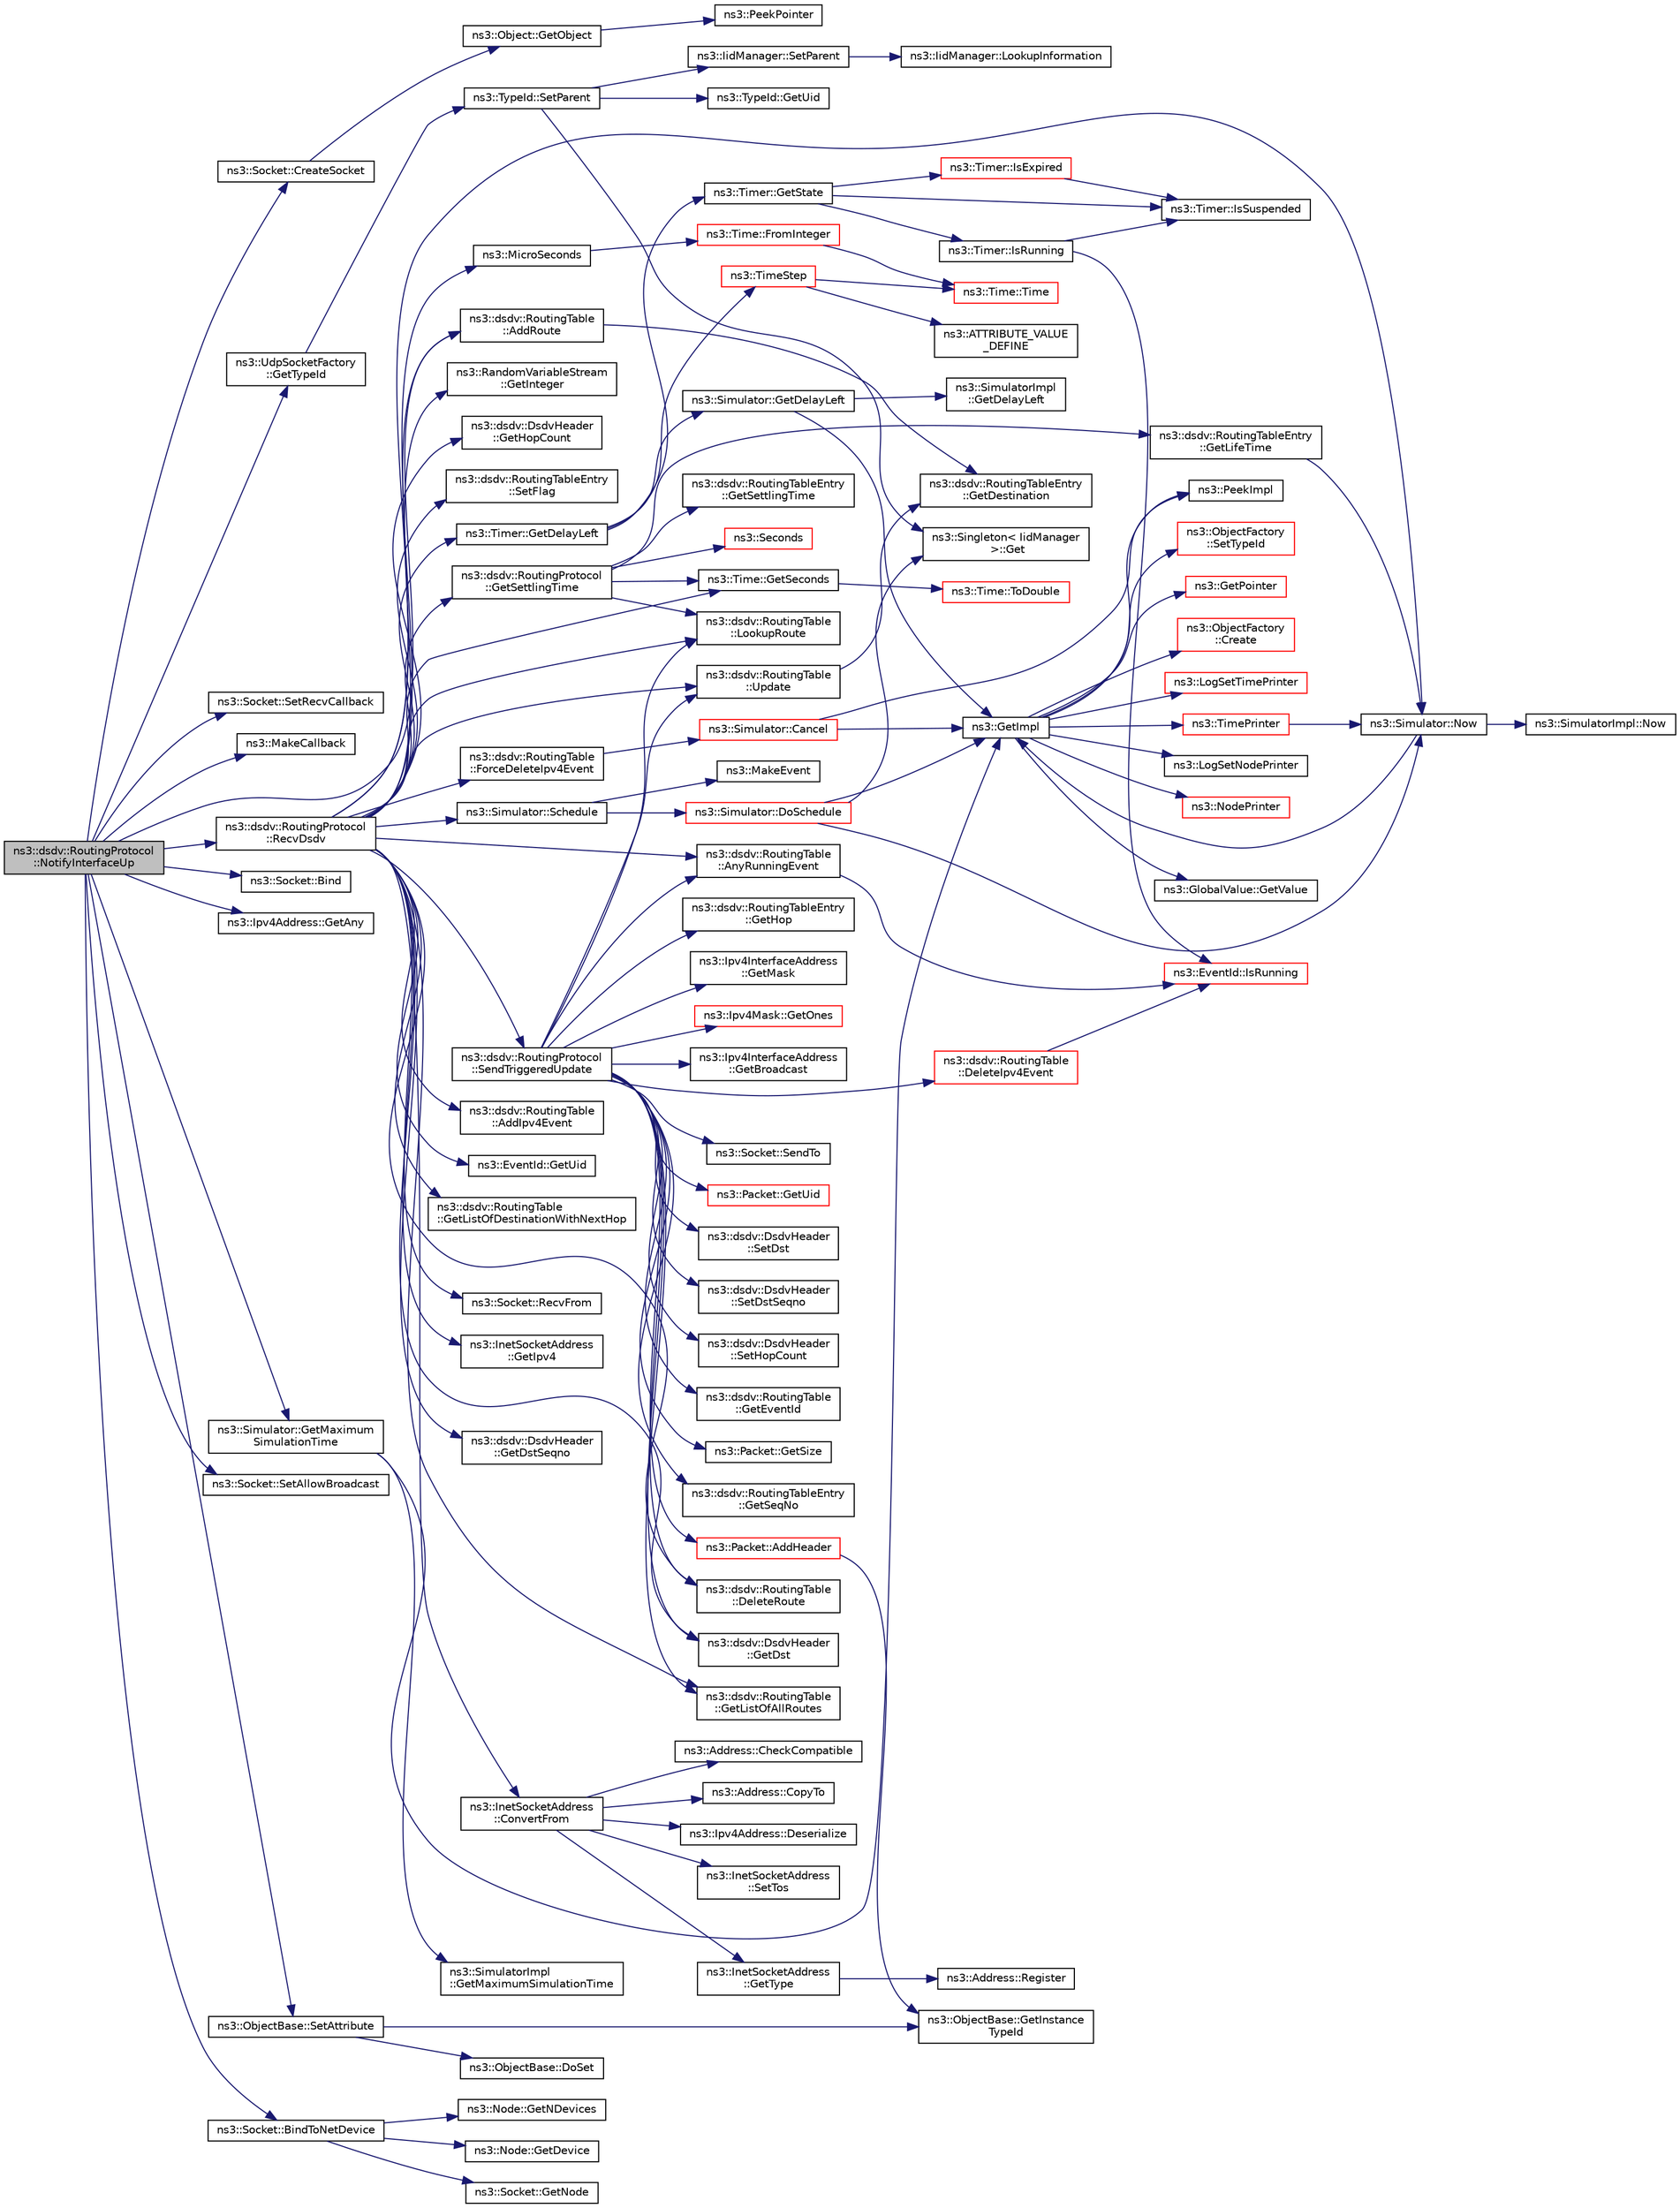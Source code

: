 digraph "ns3::dsdv::RoutingProtocol::NotifyInterfaceUp"
{
  edge [fontname="Helvetica",fontsize="10",labelfontname="Helvetica",labelfontsize="10"];
  node [fontname="Helvetica",fontsize="10",shape=record];
  rankdir="LR";
  Node1 [label="ns3::dsdv::RoutingProtocol\l::NotifyInterfaceUp",height=0.2,width=0.4,color="black", fillcolor="grey75", style="filled", fontcolor="black"];
  Node1 -> Node2 [color="midnightblue",fontsize="10",style="solid"];
  Node2 [label="ns3::Socket::CreateSocket",height=0.2,width=0.4,color="black", fillcolor="white", style="filled",URL="$d9/df2/classns3_1_1Socket.html#ad448a62bb50ad3dbac59c879a885a8d2"];
  Node2 -> Node3 [color="midnightblue",fontsize="10",style="solid"];
  Node3 [label="ns3::Object::GetObject",height=0.2,width=0.4,color="black", fillcolor="white", style="filled",URL="$d9/d77/classns3_1_1Object.html#a13e18c00017096c8381eb651d5bd0783"];
  Node3 -> Node4 [color="midnightblue",fontsize="10",style="solid"];
  Node4 [label="ns3::PeekPointer",height=0.2,width=0.4,color="black", fillcolor="white", style="filled",URL="$d7/d2e/namespacens3.html#af2a7557fe9afdd98d8f6f8f6e412cf5a"];
  Node1 -> Node5 [color="midnightblue",fontsize="10",style="solid"];
  Node5 [label="ns3::UdpSocketFactory\l::GetTypeId",height=0.2,width=0.4,color="black", fillcolor="white", style="filled",URL="$d4/d5a/classns3_1_1UdpSocketFactory.html#ad5b47e944de8861e3dc2b6de1ccbdf5b",tooltip="Get the type ID. "];
  Node5 -> Node6 [color="midnightblue",fontsize="10",style="solid"];
  Node6 [label="ns3::TypeId::SetParent",height=0.2,width=0.4,color="black", fillcolor="white", style="filled",URL="$d6/d11/classns3_1_1TypeId.html#abaaca67ab7d2471067e7c275df0f7309"];
  Node6 -> Node7 [color="midnightblue",fontsize="10",style="solid"];
  Node7 [label="ns3::TypeId::GetUid",height=0.2,width=0.4,color="black", fillcolor="white", style="filled",URL="$d6/d11/classns3_1_1TypeId.html#acd3e41de6340d06299f4fd63e2ed8da0"];
  Node6 -> Node8 [color="midnightblue",fontsize="10",style="solid"];
  Node8 [label="ns3::Singleton\< IidManager\l \>::Get",height=0.2,width=0.4,color="black", fillcolor="white", style="filled",URL="$d8/d77/classns3_1_1Singleton.html#a80a2cd3c25a27ea72add7a9f7a141ffa"];
  Node6 -> Node9 [color="midnightblue",fontsize="10",style="solid"];
  Node9 [label="ns3::IidManager::SetParent",height=0.2,width=0.4,color="black", fillcolor="white", style="filled",URL="$d4/d1c/classns3_1_1IidManager.html#a4042931260554c907699367b6811426f"];
  Node9 -> Node10 [color="midnightblue",fontsize="10",style="solid"];
  Node10 [label="ns3::IidManager::LookupInformation",height=0.2,width=0.4,color="black", fillcolor="white", style="filled",URL="$d4/d1c/classns3_1_1IidManager.html#a6b1f4ba2815dba27a377e8a8db2384cf"];
  Node1 -> Node11 [color="midnightblue",fontsize="10",style="solid"];
  Node11 [label="ns3::Socket::SetRecvCallback",height=0.2,width=0.4,color="black", fillcolor="white", style="filled",URL="$d9/df2/classns3_1_1Socket.html#a243f7835ef1a85f9270fd3577e3a40da",tooltip="Notify application when new data is available to be read. "];
  Node1 -> Node12 [color="midnightblue",fontsize="10",style="solid"];
  Node12 [label="ns3::MakeCallback",height=0.2,width=0.4,color="black", fillcolor="white", style="filled",URL="$dd/de0/group__makecallbackmemptr.html#ga9376283685aa99d204048d6a4b7610a4"];
  Node1 -> Node13 [color="midnightblue",fontsize="10",style="solid"];
  Node13 [label="ns3::dsdv::RoutingProtocol\l::RecvDsdv",height=0.2,width=0.4,color="black", fillcolor="white", style="filled",URL="$de/dca/classns3_1_1dsdv_1_1RoutingProtocol.html#ad27475d64bfd478b57d73f3cc08d4c99",tooltip="Receive and process dsdv control packet. "];
  Node13 -> Node14 [color="midnightblue",fontsize="10",style="solid"];
  Node14 [label="ns3::Socket::RecvFrom",height=0.2,width=0.4,color="black", fillcolor="white", style="filled",URL="$d9/df2/classns3_1_1Socket.html#af22378d7af9a2745a9eada20210da215",tooltip="Read a single packet from the socket and retrieve the sender address. "];
  Node13 -> Node15 [color="midnightblue",fontsize="10",style="solid"];
  Node15 [label="ns3::InetSocketAddress\l::ConvertFrom",height=0.2,width=0.4,color="black", fillcolor="white", style="filled",URL="$d0/dfc/classns3_1_1InetSocketAddress.html#ade776b1109e7b9a7be0b22ced49931e3",tooltip="Returns an InetSocketAddress which corresponds to the input Address. "];
  Node15 -> Node16 [color="midnightblue",fontsize="10",style="solid"];
  Node16 [label="ns3::Address::CheckCompatible",height=0.2,width=0.4,color="black", fillcolor="white", style="filled",URL="$d2/d5f/classns3_1_1Address.html#a38688466338cf075e21fe45f7207c51f"];
  Node15 -> Node17 [color="midnightblue",fontsize="10",style="solid"];
  Node17 [label="ns3::InetSocketAddress\l::GetType",height=0.2,width=0.4,color="black", fillcolor="white", style="filled",URL="$d0/dfc/classns3_1_1InetSocketAddress.html#ae194de8f5f1884e3b755179891d20bba",tooltip="Get the underlying address type (automatically assigned). "];
  Node17 -> Node18 [color="midnightblue",fontsize="10",style="solid"];
  Node18 [label="ns3::Address::Register",height=0.2,width=0.4,color="black", fillcolor="white", style="filled",URL="$d2/d5f/classns3_1_1Address.html#a75d239c79bb3c39d64a8db4f2d3d9b20"];
  Node15 -> Node19 [color="midnightblue",fontsize="10",style="solid"];
  Node19 [label="ns3::Address::CopyTo",height=0.2,width=0.4,color="black", fillcolor="white", style="filled",URL="$d2/d5f/classns3_1_1Address.html#a6d2f5089f145dc5ce1e20abc263d511d",tooltip="Copy the address bytes into a buffer. "];
  Node15 -> Node20 [color="midnightblue",fontsize="10",style="solid"];
  Node20 [label="ns3::Ipv4Address::Deserialize",height=0.2,width=0.4,color="black", fillcolor="white", style="filled",URL="$de/d55/classns3_1_1Ipv4Address.html#ac6e205258d95465ce51c148e51590760"];
  Node15 -> Node21 [color="midnightblue",fontsize="10",style="solid"];
  Node21 [label="ns3::InetSocketAddress\l::SetTos",height=0.2,width=0.4,color="black", fillcolor="white", style="filled",URL="$d0/dfc/classns3_1_1InetSocketAddress.html#a574001030dfb21d2963b2b4da081889d"];
  Node13 -> Node22 [color="midnightblue",fontsize="10",style="solid"];
  Node22 [label="ns3::InetSocketAddress\l::GetIpv4",height=0.2,width=0.4,color="black", fillcolor="white", style="filled",URL="$d0/dfc/classns3_1_1InetSocketAddress.html#a925d5288448467062884ce0363a63658"];
  Node13 -> Node23 [color="midnightblue",fontsize="10",style="solid"];
  Node23 [label="ns3::dsdv::DsdvHeader\l::GetDst",height=0.2,width=0.4,color="black", fillcolor="white", style="filled",URL="$d0/db8/classns3_1_1dsdv_1_1DsdvHeader.html#a0ba8cf6810af97ac09fdacb8843d338e"];
  Node13 -> Node24 [color="midnightblue",fontsize="10",style="solid"];
  Node24 [label="ns3::dsdv::DsdvHeader\l::GetDstSeqno",height=0.2,width=0.4,color="black", fillcolor="white", style="filled",URL="$d0/db8/classns3_1_1dsdv_1_1DsdvHeader.html#a0c31097c5f1900c0f65e32f8a1821d10"];
  Node13 -> Node25 [color="midnightblue",fontsize="10",style="solid"];
  Node25 [label="ns3::Timer::GetDelayLeft",height=0.2,width=0.4,color="black", fillcolor="white", style="filled",URL="$d0/d3e/classns3_1_1Timer.html#a0dc288dd3de21a524d088fc8a5a14a73"];
  Node25 -> Node26 [color="midnightblue",fontsize="10",style="solid"];
  Node26 [label="ns3::Timer::GetState",height=0.2,width=0.4,color="black", fillcolor="white", style="filled",URL="$d0/d3e/classns3_1_1Timer.html#ad8dbc96d811f55126b76de228d260eab"];
  Node26 -> Node27 [color="midnightblue",fontsize="10",style="solid"];
  Node27 [label="ns3::Timer::IsRunning",height=0.2,width=0.4,color="black", fillcolor="white", style="filled",URL="$d0/d3e/classns3_1_1Timer.html#addbc6c740f21ddeb6ad358557962b24c"];
  Node27 -> Node28 [color="midnightblue",fontsize="10",style="solid"];
  Node28 [label="ns3::Timer::IsSuspended",height=0.2,width=0.4,color="black", fillcolor="white", style="filled",URL="$d0/d3e/classns3_1_1Timer.html#a6eaea57766ec5e85023264fe2fb69066"];
  Node27 -> Node29 [color="midnightblue",fontsize="10",style="solid"];
  Node29 [label="ns3::EventId::IsRunning",height=0.2,width=0.4,color="red", fillcolor="white", style="filled",URL="$d1/df8/classns3_1_1EventId.html#aabf8476d1a080c199ea0c6aa9ccea372"];
  Node26 -> Node30 [color="midnightblue",fontsize="10",style="solid"];
  Node30 [label="ns3::Timer::IsExpired",height=0.2,width=0.4,color="red", fillcolor="white", style="filled",URL="$d0/d3e/classns3_1_1Timer.html#ab1de3f9236e67c0d83c061c19c607c6c"];
  Node30 -> Node28 [color="midnightblue",fontsize="10",style="solid"];
  Node26 -> Node28 [color="midnightblue",fontsize="10",style="solid"];
  Node25 -> Node31 [color="midnightblue",fontsize="10",style="solid"];
  Node31 [label="ns3::Simulator::GetDelayLeft",height=0.2,width=0.4,color="black", fillcolor="white", style="filled",URL="$d7/deb/classns3_1_1Simulator.html#af2c7b4285454aa5062bd2df2bb7a7ab9"];
  Node31 -> Node32 [color="midnightblue",fontsize="10",style="solid"];
  Node32 [label="ns3::GetImpl",height=0.2,width=0.4,color="black", fillcolor="white", style="filled",URL="$d4/d8b/group__simulator.html#ga42eb4eddad41528d4d99794a3dae3fd0",tooltip="Get the SimulatorImpl singleton. "];
  Node32 -> Node33 [color="midnightblue",fontsize="10",style="solid"];
  Node33 [label="ns3::PeekImpl",height=0.2,width=0.4,color="black", fillcolor="white", style="filled",URL="$d4/d8b/group__simulator.html#ga233c5c38de117e4e4a5a9cd168694792",tooltip="Get the static SimulatorImpl instance. "];
  Node32 -> Node34 [color="midnightblue",fontsize="10",style="solid"];
  Node34 [label="ns3::GlobalValue::GetValue",height=0.2,width=0.4,color="black", fillcolor="white", style="filled",URL="$dc/d02/classns3_1_1GlobalValue.html#aa33773cb952ba3c285a03ae2c4769b84"];
  Node32 -> Node35 [color="midnightblue",fontsize="10",style="solid"];
  Node35 [label="ns3::ObjectFactory\l::SetTypeId",height=0.2,width=0.4,color="red", fillcolor="white", style="filled",URL="$d5/d0d/classns3_1_1ObjectFactory.html#a77dcd099064038a1eb7a6b8251229ec3"];
  Node32 -> Node36 [color="midnightblue",fontsize="10",style="solid"];
  Node36 [label="ns3::GetPointer",height=0.2,width=0.4,color="red", fillcolor="white", style="filled",URL="$d7/d2e/namespacens3.html#ab4e173cdfd43d17c1a40d5348510a670"];
  Node32 -> Node37 [color="midnightblue",fontsize="10",style="solid"];
  Node37 [label="ns3::ObjectFactory\l::Create",height=0.2,width=0.4,color="red", fillcolor="white", style="filled",URL="$d5/d0d/classns3_1_1ObjectFactory.html#a18152e93f0a6fe184ed7300cb31e9896"];
  Node32 -> Node38 [color="midnightblue",fontsize="10",style="solid"];
  Node38 [label="ns3::LogSetTimePrinter",height=0.2,width=0.4,color="red", fillcolor="white", style="filled",URL="$d7/d2e/namespacens3.html#acf6a1749b3febc5a6a5b2b8620138d80"];
  Node32 -> Node39 [color="midnightblue",fontsize="10",style="solid"];
  Node39 [label="ns3::TimePrinter",height=0.2,width=0.4,color="red", fillcolor="white", style="filled",URL="$d8/dff/group__logging.html#gaaad3642e8247a056cd83001d805b0812"];
  Node39 -> Node40 [color="midnightblue",fontsize="10",style="solid"];
  Node40 [label="ns3::Simulator::Now",height=0.2,width=0.4,color="black", fillcolor="white", style="filled",URL="$d7/deb/classns3_1_1Simulator.html#ac3178fa975b419f7875e7105be122800"];
  Node40 -> Node32 [color="midnightblue",fontsize="10",style="solid"];
  Node40 -> Node41 [color="midnightblue",fontsize="10",style="solid"];
  Node41 [label="ns3::SimulatorImpl::Now",height=0.2,width=0.4,color="black", fillcolor="white", style="filled",URL="$d2/d19/classns3_1_1SimulatorImpl.html#aa516c50060846adc6fd316e83ef0797c"];
  Node32 -> Node42 [color="midnightblue",fontsize="10",style="solid"];
  Node42 [label="ns3::LogSetNodePrinter",height=0.2,width=0.4,color="black", fillcolor="white", style="filled",URL="$d7/d2e/namespacens3.html#aa6e659ca357c8309352fa0f146793810"];
  Node32 -> Node43 [color="midnightblue",fontsize="10",style="solid"];
  Node43 [label="ns3::NodePrinter",height=0.2,width=0.4,color="red", fillcolor="white", style="filled",URL="$d8/dff/group__logging.html#gaaffbf70ff3766cd62b8bbd9b140d2a1b"];
  Node31 -> Node44 [color="midnightblue",fontsize="10",style="solid"];
  Node44 [label="ns3::SimulatorImpl\l::GetDelayLeft",height=0.2,width=0.4,color="black", fillcolor="white", style="filled",URL="$d2/d19/classns3_1_1SimulatorImpl.html#a0a8e0885c0f98fa3e07ede4bcc79dccb"];
  Node25 -> Node45 [color="midnightblue",fontsize="10",style="solid"];
  Node45 [label="ns3::TimeStep",height=0.2,width=0.4,color="red", fillcolor="white", style="filled",URL="$d9/d7d/group__time.html#ga464a3c1cbb458c6c3ed3bd5ce9506758"];
  Node45 -> Node46 [color="midnightblue",fontsize="10",style="solid"];
  Node46 [label="ns3::Time::Time",height=0.2,width=0.4,color="red", fillcolor="white", style="filled",URL="$dc/d04/classns3_1_1Time.html#a8a39dc1b8cbbd7fe6d940e492d1b925e"];
  Node45 -> Node47 [color="midnightblue",fontsize="10",style="solid"];
  Node47 [label="ns3::ATTRIBUTE_VALUE\l_DEFINE",height=0.2,width=0.4,color="black", fillcolor="white", style="filled",URL="$d7/d2e/namespacens3.html#acf005ec304ea27ef04c9bb0aacf3eda3"];
  Node13 -> Node48 [color="midnightblue",fontsize="10",style="solid"];
  Node48 [label="ns3::dsdv::DsdvHeader\l::GetHopCount",height=0.2,width=0.4,color="black", fillcolor="white", style="filled",URL="$d0/db8/classns3_1_1dsdv_1_1DsdvHeader.html#a11f71dab9077edb26e02659b3a4d9a71"];
  Node13 -> Node49 [color="midnightblue",fontsize="10",style="solid"];
  Node49 [label="ns3::dsdv::RoutingTable\l::LookupRoute",height=0.2,width=0.4,color="black", fillcolor="white", style="filled",URL="$da/dc7/classns3_1_1dsdv_1_1RoutingTable.html#a0bfb9dc677f02bd740973865e38df763"];
  Node13 -> Node40 [color="midnightblue",fontsize="10",style="solid"];
  Node13 -> Node50 [color="midnightblue",fontsize="10",style="solid"];
  Node50 [label="ns3::dsdv::RoutingTableEntry\l::SetFlag",height=0.2,width=0.4,color="black", fillcolor="white", style="filled",URL="$d0/d36/classns3_1_1dsdv_1_1RoutingTableEntry.html#ad928b4811bfa2793179db897ebb8293f"];
  Node13 -> Node51 [color="midnightblue",fontsize="10",style="solid"];
  Node51 [label="ns3::dsdv::RoutingTable\l::AddRoute",height=0.2,width=0.4,color="black", fillcolor="white", style="filled",URL="$da/dc7/classns3_1_1dsdv_1_1RoutingTable.html#a4eed9bac83e90f1db01e414892e10b9b"];
  Node51 -> Node52 [color="midnightblue",fontsize="10",style="solid"];
  Node52 [label="ns3::dsdv::RoutingTableEntry\l::GetDestination",height=0.2,width=0.4,color="black", fillcolor="white", style="filled",URL="$d0/d36/classns3_1_1dsdv_1_1RoutingTableEntry.html#accce1ae13754a9cfca9be827eb33e113"];
  Node13 -> Node53 [color="midnightblue",fontsize="10",style="solid"];
  Node53 [label="ns3::dsdv::RoutingTable\l::GetListOfAllRoutes",height=0.2,width=0.4,color="black", fillcolor="white", style="filled",URL="$da/dc7/classns3_1_1dsdv_1_1RoutingTable.html#af980697df819d8a00ee8782c705e3dac"];
  Node13 -> Node54 [color="midnightblue",fontsize="10",style="solid"];
  Node54 [label="ns3::dsdv::RoutingTable\l::ForceDeleteIpv4Event",height=0.2,width=0.4,color="black", fillcolor="white", style="filled",URL="$da/dc7/classns3_1_1dsdv_1_1RoutingTable.html#a39f4b7725caafbc6cd9f7c5821470d51"];
  Node54 -> Node55 [color="midnightblue",fontsize="10",style="solid"];
  Node55 [label="ns3::Simulator::Cancel",height=0.2,width=0.4,color="red", fillcolor="white", style="filled",URL="$d7/deb/classns3_1_1Simulator.html#a1b903a62d6117ef28f7ba3c6500689bf"];
  Node55 -> Node33 [color="midnightblue",fontsize="10",style="solid"];
  Node55 -> Node32 [color="midnightblue",fontsize="10",style="solid"];
  Node13 -> Node56 [color="midnightblue",fontsize="10",style="solid"];
  Node56 [label="ns3::dsdv::RoutingProtocol\l::GetSettlingTime",height=0.2,width=0.4,color="black", fillcolor="white", style="filled",URL="$de/dca/classns3_1_1dsdv_1_1RoutingProtocol.html#a83244927636fd12b775ebdbe0b334e68"];
  Node56 -> Node49 [color="midnightblue",fontsize="10",style="solid"];
  Node56 -> Node57 [color="midnightblue",fontsize="10",style="solid"];
  Node57 [label="ns3::dsdv::RoutingTableEntry\l::GetSettlingTime",height=0.2,width=0.4,color="black", fillcolor="white", style="filled",URL="$d0/d36/classns3_1_1dsdv_1_1RoutingTableEntry.html#a9c26e4516fd84e5f6f5c6c9e7a1b8dba"];
  Node56 -> Node58 [color="midnightblue",fontsize="10",style="solid"];
  Node58 [label="ns3::Seconds",height=0.2,width=0.4,color="red", fillcolor="white", style="filled",URL="$d1/dec/group__timecivil.html#ga33c34b816f8ff6628e33d5c8e9713b9e"];
  Node56 -> Node59 [color="midnightblue",fontsize="10",style="solid"];
  Node59 [label="ns3::Time::GetSeconds",height=0.2,width=0.4,color="black", fillcolor="white", style="filled",URL="$dc/d04/classns3_1_1Time.html#a8f20d5c3b0902d7b4320982f340b57c8"];
  Node59 -> Node60 [color="midnightblue",fontsize="10",style="solid"];
  Node60 [label="ns3::Time::ToDouble",height=0.2,width=0.4,color="red", fillcolor="white", style="filled",URL="$dc/d04/classns3_1_1Time.html#a5fc320666cc3f9b379e64e9263e332b3"];
  Node56 -> Node61 [color="midnightblue",fontsize="10",style="solid"];
  Node61 [label="ns3::dsdv::RoutingTableEntry\l::GetLifeTime",height=0.2,width=0.4,color="black", fillcolor="white", style="filled",URL="$d0/d36/classns3_1_1dsdv_1_1RoutingTableEntry.html#a0053dda05f804f6996740983d7f88c1c"];
  Node61 -> Node40 [color="midnightblue",fontsize="10",style="solid"];
  Node13 -> Node59 [color="midnightblue",fontsize="10",style="solid"];
  Node13 -> Node62 [color="midnightblue",fontsize="10",style="solid"];
  Node62 [label="ns3::Simulator::Schedule",height=0.2,width=0.4,color="black", fillcolor="white", style="filled",URL="$d7/deb/classns3_1_1Simulator.html#a671882c894a08af4a5e91181bf1eec13"];
  Node62 -> Node63 [color="midnightblue",fontsize="10",style="solid"];
  Node63 [label="ns3::Simulator::DoSchedule",height=0.2,width=0.4,color="red", fillcolor="white", style="filled",URL="$d7/deb/classns3_1_1Simulator.html#a47af23973938819bdc89cb2807e09ed5"];
  Node63 -> Node8 [color="midnightblue",fontsize="10",style="solid"];
  Node63 -> Node40 [color="midnightblue",fontsize="10",style="solid"];
  Node63 -> Node32 [color="midnightblue",fontsize="10",style="solid"];
  Node62 -> Node64 [color="midnightblue",fontsize="10",style="solid"];
  Node64 [label="ns3::MakeEvent",height=0.2,width=0.4,color="black", fillcolor="white", style="filled",URL="$d0/dac/group__makeeventfnptr.html#ga289a28a2497c18a9bd299e5e2014094b"];
  Node13 -> Node65 [color="midnightblue",fontsize="10",style="solid"];
  Node65 [label="ns3::dsdv::RoutingProtocol\l::SendTriggeredUpdate",height=0.2,width=0.4,color="black", fillcolor="white", style="filled",URL="$de/dca/classns3_1_1dsdv_1_1RoutingProtocol.html#adc414310ddaa5e69520a176c0dac59cc",tooltip="Sends trigger update from a node. "];
  Node65 -> Node53 [color="midnightblue",fontsize="10",style="solid"];
  Node65 -> Node66 [color="midnightblue",fontsize="10",style="solid"];
  Node66 [label="ns3::dsdv::RoutingTable\l::AnyRunningEvent",height=0.2,width=0.4,color="black", fillcolor="white", style="filled",URL="$da/dc7/classns3_1_1dsdv_1_1RoutingTable.html#acb9f117332351347f8345d4591991e6b"];
  Node66 -> Node29 [color="midnightblue",fontsize="10",style="solid"];
  Node65 -> Node67 [color="midnightblue",fontsize="10",style="solid"];
  Node67 [label="ns3::dsdv::DsdvHeader\l::SetDst",height=0.2,width=0.4,color="black", fillcolor="white", style="filled",URL="$d0/db8/classns3_1_1dsdv_1_1DsdvHeader.html#a9b3daa1198d56f18b726e588172ed15f"];
  Node65 -> Node68 [color="midnightblue",fontsize="10",style="solid"];
  Node68 [label="ns3::dsdv::DsdvHeader\l::SetDstSeqno",height=0.2,width=0.4,color="black", fillcolor="white", style="filled",URL="$d0/db8/classns3_1_1dsdv_1_1DsdvHeader.html#a4ecf1fa5470fffe81c0195f9b9035b65"];
  Node65 -> Node69 [color="midnightblue",fontsize="10",style="solid"];
  Node69 [label="ns3::dsdv::DsdvHeader\l::SetHopCount",height=0.2,width=0.4,color="black", fillcolor="white", style="filled",URL="$d0/db8/classns3_1_1dsdv_1_1DsdvHeader.html#ada53aa7a633210373629dfba2a484456"];
  Node65 -> Node70 [color="midnightblue",fontsize="10",style="solid"];
  Node70 [label="ns3::dsdv::RoutingTable\l::DeleteIpv4Event",height=0.2,width=0.4,color="red", fillcolor="white", style="filled",URL="$da/dc7/classns3_1_1dsdv_1_1RoutingTable.html#a64caf377cd234d84f77215885d8b1967"];
  Node70 -> Node29 [color="midnightblue",fontsize="10",style="solid"];
  Node65 -> Node71 [color="midnightblue",fontsize="10",style="solid"];
  Node71 [label="ns3::dsdv::RoutingTable\l::Update",height=0.2,width=0.4,color="black", fillcolor="white", style="filled",URL="$da/dc7/classns3_1_1dsdv_1_1RoutingTable.html#a651762730975f809c720313b1332cb99"];
  Node71 -> Node52 [color="midnightblue",fontsize="10",style="solid"];
  Node65 -> Node72 [color="midnightblue",fontsize="10",style="solid"];
  Node72 [label="ns3::Packet::AddHeader",height=0.2,width=0.4,color="red", fillcolor="white", style="filled",URL="$dd/d7a/classns3_1_1Packet.html#a465108c595a0bc592095cbcab1832ed8",tooltip="Add header to this packet. "];
  Node72 -> Node73 [color="midnightblue",fontsize="10",style="solid"];
  Node73 [label="ns3::ObjectBase::GetInstance\lTypeId",height=0.2,width=0.4,color="black", fillcolor="white", style="filled",URL="$d2/dac/classns3_1_1ObjectBase.html#abe5b43a6f5b99a92a4c3122db31f06fb"];
  Node65 -> Node74 [color="midnightblue",fontsize="10",style="solid"];
  Node74 [label="ns3::dsdv::RoutingTable\l::DeleteRoute",height=0.2,width=0.4,color="black", fillcolor="white", style="filled",URL="$da/dc7/classns3_1_1dsdv_1_1RoutingTable.html#a384f271a1393c513c4ae7ba4476c3e08"];
  Node65 -> Node75 [color="midnightblue",fontsize="10",style="solid"];
  Node75 [label="ns3::dsdv::RoutingTable\l::GetEventId",height=0.2,width=0.4,color="black", fillcolor="white", style="filled",URL="$da/dc7/classns3_1_1dsdv_1_1RoutingTable.html#aa7d334052c89ba061285d2a207a12cfe"];
  Node65 -> Node76 [color="midnightblue",fontsize="10",style="solid"];
  Node76 [label="ns3::Packet::GetSize",height=0.2,width=0.4,color="black", fillcolor="white", style="filled",URL="$dd/d7a/classns3_1_1Packet.html#a462855c9929954d4301a4edfe55f4f1c",tooltip="Returns the the size in bytes of the packet (including the zero-filled initial payload). "];
  Node65 -> Node49 [color="midnightblue",fontsize="10",style="solid"];
  Node65 -> Node77 [color="midnightblue",fontsize="10",style="solid"];
  Node77 [label="ns3::dsdv::RoutingTableEntry\l::GetSeqNo",height=0.2,width=0.4,color="black", fillcolor="white", style="filled",URL="$d0/d36/classns3_1_1dsdv_1_1RoutingTableEntry.html#a3e4ebb98ad1e94b0806bbbfca5be8c62"];
  Node65 -> Node78 [color="midnightblue",fontsize="10",style="solid"];
  Node78 [label="ns3::dsdv::RoutingTableEntry\l::GetHop",height=0.2,width=0.4,color="black", fillcolor="white", style="filled",URL="$d0/d36/classns3_1_1dsdv_1_1RoutingTableEntry.html#a1d8272990e7a4e9f18ded6fa067c17d3"];
  Node65 -> Node79 [color="midnightblue",fontsize="10",style="solid"];
  Node79 [label="ns3::Ipv4InterfaceAddress\l::GetMask",height=0.2,width=0.4,color="black", fillcolor="white", style="filled",URL="$d4/d16/classns3_1_1Ipv4InterfaceAddress.html#a6b854be0dc6cd68dacaea8b8037cbc62",tooltip="Get the network mask. "];
  Node65 -> Node80 [color="midnightblue",fontsize="10",style="solid"];
  Node80 [label="ns3::Ipv4Mask::GetOnes",height=0.2,width=0.4,color="red", fillcolor="white", style="filled",URL="$d5/df8/classns3_1_1Ipv4Mask.html#af712cbdf28c039025d4aa45fa7e243dd"];
  Node65 -> Node81 [color="midnightblue",fontsize="10",style="solid"];
  Node81 [label="ns3::Ipv4InterfaceAddress\l::GetBroadcast",height=0.2,width=0.4,color="black", fillcolor="white", style="filled",URL="$d4/d16/classns3_1_1Ipv4InterfaceAddress.html#aefd7b853e207b6776669bc3bcc2f3d72",tooltip="Get the broadcast address. "];
  Node65 -> Node82 [color="midnightblue",fontsize="10",style="solid"];
  Node82 [label="ns3::Socket::SendTo",height=0.2,width=0.4,color="black", fillcolor="white", style="filled",URL="$d9/df2/classns3_1_1Socket.html#af898fce6a58e0dbba23c1c6de1d4220e",tooltip="Send data to a specified peer. "];
  Node65 -> Node23 [color="midnightblue",fontsize="10",style="solid"];
  Node65 -> Node83 [color="midnightblue",fontsize="10",style="solid"];
  Node83 [label="ns3::Packet::GetUid",height=0.2,width=0.4,color="red", fillcolor="white", style="filled",URL="$dd/d7a/classns3_1_1Packet.html#a1f212c825b50e54d94f5b9ae99592e6a",tooltip="Returns the packet&#39;s Uid. "];
  Node13 -> Node84 [color="midnightblue",fontsize="10",style="solid"];
  Node84 [label="ns3::dsdv::RoutingTable\l::AddIpv4Event",height=0.2,width=0.4,color="black", fillcolor="white", style="filled",URL="$da/dc7/classns3_1_1dsdv_1_1RoutingTable.html#aa9757950491f7aba7c1db83b2d62df67"];
  Node13 -> Node85 [color="midnightblue",fontsize="10",style="solid"];
  Node85 [label="ns3::EventId::GetUid",height=0.2,width=0.4,color="black", fillcolor="white", style="filled",URL="$d1/df8/classns3_1_1EventId.html#a1ddf64b15dde2807b3262b300d5264f3"];
  Node13 -> Node71 [color="midnightblue",fontsize="10",style="solid"];
  Node13 -> Node66 [color="midnightblue",fontsize="10",style="solid"];
  Node13 -> Node74 [color="midnightblue",fontsize="10",style="solid"];
  Node13 -> Node86 [color="midnightblue",fontsize="10",style="solid"];
  Node86 [label="ns3::dsdv::RoutingTable\l::GetListOfDestinationWithNextHop",height=0.2,width=0.4,color="black", fillcolor="white", style="filled",URL="$da/dc7/classns3_1_1dsdv_1_1RoutingTable.html#a7efb980be4e4f556b73905038483c154"];
  Node13 -> Node87 [color="midnightblue",fontsize="10",style="solid"];
  Node87 [label="ns3::MicroSeconds",height=0.2,width=0.4,color="black", fillcolor="white", style="filled",URL="$d1/dec/group__timecivil.html#ga17465a639c8d1464e76538afdd78a9f0"];
  Node87 -> Node88 [color="midnightblue",fontsize="10",style="solid"];
  Node88 [label="ns3::Time::FromInteger",height=0.2,width=0.4,color="red", fillcolor="white", style="filled",URL="$dc/d04/classns3_1_1Time.html#a3e742c67b2764e75ff95f9b754d43fe9"];
  Node88 -> Node46 [color="midnightblue",fontsize="10",style="solid"];
  Node13 -> Node89 [color="midnightblue",fontsize="10",style="solid"];
  Node89 [label="ns3::RandomVariableStream\l::GetInteger",height=0.2,width=0.4,color="black", fillcolor="white", style="filled",URL="$dc/daa/classns3_1_1RandomVariableStream.html#a66cd94e6305ce7f000f1a9ff0fcb9aef",tooltip="Get the next random value as an integer drawn from the distribution. "];
  Node1 -> Node90 [color="midnightblue",fontsize="10",style="solid"];
  Node90 [label="ns3::Socket::Bind",height=0.2,width=0.4,color="black", fillcolor="white", style="filled",URL="$d9/df2/classns3_1_1Socket.html#ada93439a43de2028b5a8fc6621dad482",tooltip="Allocate a local endpoint for this socket. "];
  Node1 -> Node91 [color="midnightblue",fontsize="10",style="solid"];
  Node91 [label="ns3::Ipv4Address::GetAny",height=0.2,width=0.4,color="black", fillcolor="white", style="filled",URL="$de/d55/classns3_1_1Ipv4Address.html#a7a39b330c8e701183a411d5779fca1a4"];
  Node1 -> Node92 [color="midnightblue",fontsize="10",style="solid"];
  Node92 [label="ns3::Socket::BindToNetDevice",height=0.2,width=0.4,color="black", fillcolor="white", style="filled",URL="$d9/df2/classns3_1_1Socket.html#a9952cd10a2c8c108846027108cc9e44e",tooltip="Bind a socket to specific device. "];
  Node92 -> Node93 [color="midnightblue",fontsize="10",style="solid"];
  Node93 [label="ns3::Socket::GetNode",height=0.2,width=0.4,color="black", fillcolor="white", style="filled",URL="$d9/df2/classns3_1_1Socket.html#aba642ad4301c1df47befc0aa9afa2e48",tooltip="Return the node this socket is associated with. "];
  Node92 -> Node94 [color="midnightblue",fontsize="10",style="solid"];
  Node94 [label="ns3::Node::GetNDevices",height=0.2,width=0.4,color="black", fillcolor="white", style="filled",URL="$dd/ded/classns3_1_1Node.html#a531554d2241ba4fa1cd74e3360be6bce"];
  Node92 -> Node95 [color="midnightblue",fontsize="10",style="solid"];
  Node95 [label="ns3::Node::GetDevice",height=0.2,width=0.4,color="black", fillcolor="white", style="filled",URL="$dd/ded/classns3_1_1Node.html#a5918dfd24ef632efc9a83a5f6561c76e",tooltip="Retrieve the index-th NetDevice associated to this node. "];
  Node1 -> Node96 [color="midnightblue",fontsize="10",style="solid"];
  Node96 [label="ns3::Socket::SetAllowBroadcast",height=0.2,width=0.4,color="black", fillcolor="white", style="filled",URL="$d9/df2/classns3_1_1Socket.html#a32b4fa27b732a63207c8d9054a817ed5",tooltip="Configure whether broadcast datagram transmissions are allowed. "];
  Node1 -> Node97 [color="midnightblue",fontsize="10",style="solid"];
  Node97 [label="ns3::ObjectBase::SetAttribute",height=0.2,width=0.4,color="black", fillcolor="white", style="filled",URL="$d2/dac/classns3_1_1ObjectBase.html#ac60245d3ea4123bbc9b1d391f1f6592f"];
  Node97 -> Node73 [color="midnightblue",fontsize="10",style="solid"];
  Node97 -> Node98 [color="midnightblue",fontsize="10",style="solid"];
  Node98 [label="ns3::ObjectBase::DoSet",height=0.2,width=0.4,color="black", fillcolor="white", style="filled",URL="$d2/dac/classns3_1_1ObjectBase.html#afe5f2f7b2fabc99aa33f9bb434e3b695"];
  Node1 -> Node99 [color="midnightblue",fontsize="10",style="solid"];
  Node99 [label="ns3::Simulator::GetMaximum\lSimulationTime",height=0.2,width=0.4,color="black", fillcolor="white", style="filled",URL="$d7/deb/classns3_1_1Simulator.html#aa8dbab888dca7bf3528421d2c5e67f99"];
  Node99 -> Node32 [color="midnightblue",fontsize="10",style="solid"];
  Node99 -> Node100 [color="midnightblue",fontsize="10",style="solid"];
  Node100 [label="ns3::SimulatorImpl\l::GetMaximumSimulationTime",height=0.2,width=0.4,color="black", fillcolor="white", style="filled",URL="$d2/d19/classns3_1_1SimulatorImpl.html#a07b16567e2ec50ab91d5e00b98f31a22"];
  Node1 -> Node51 [color="midnightblue",fontsize="10",style="solid"];
}
